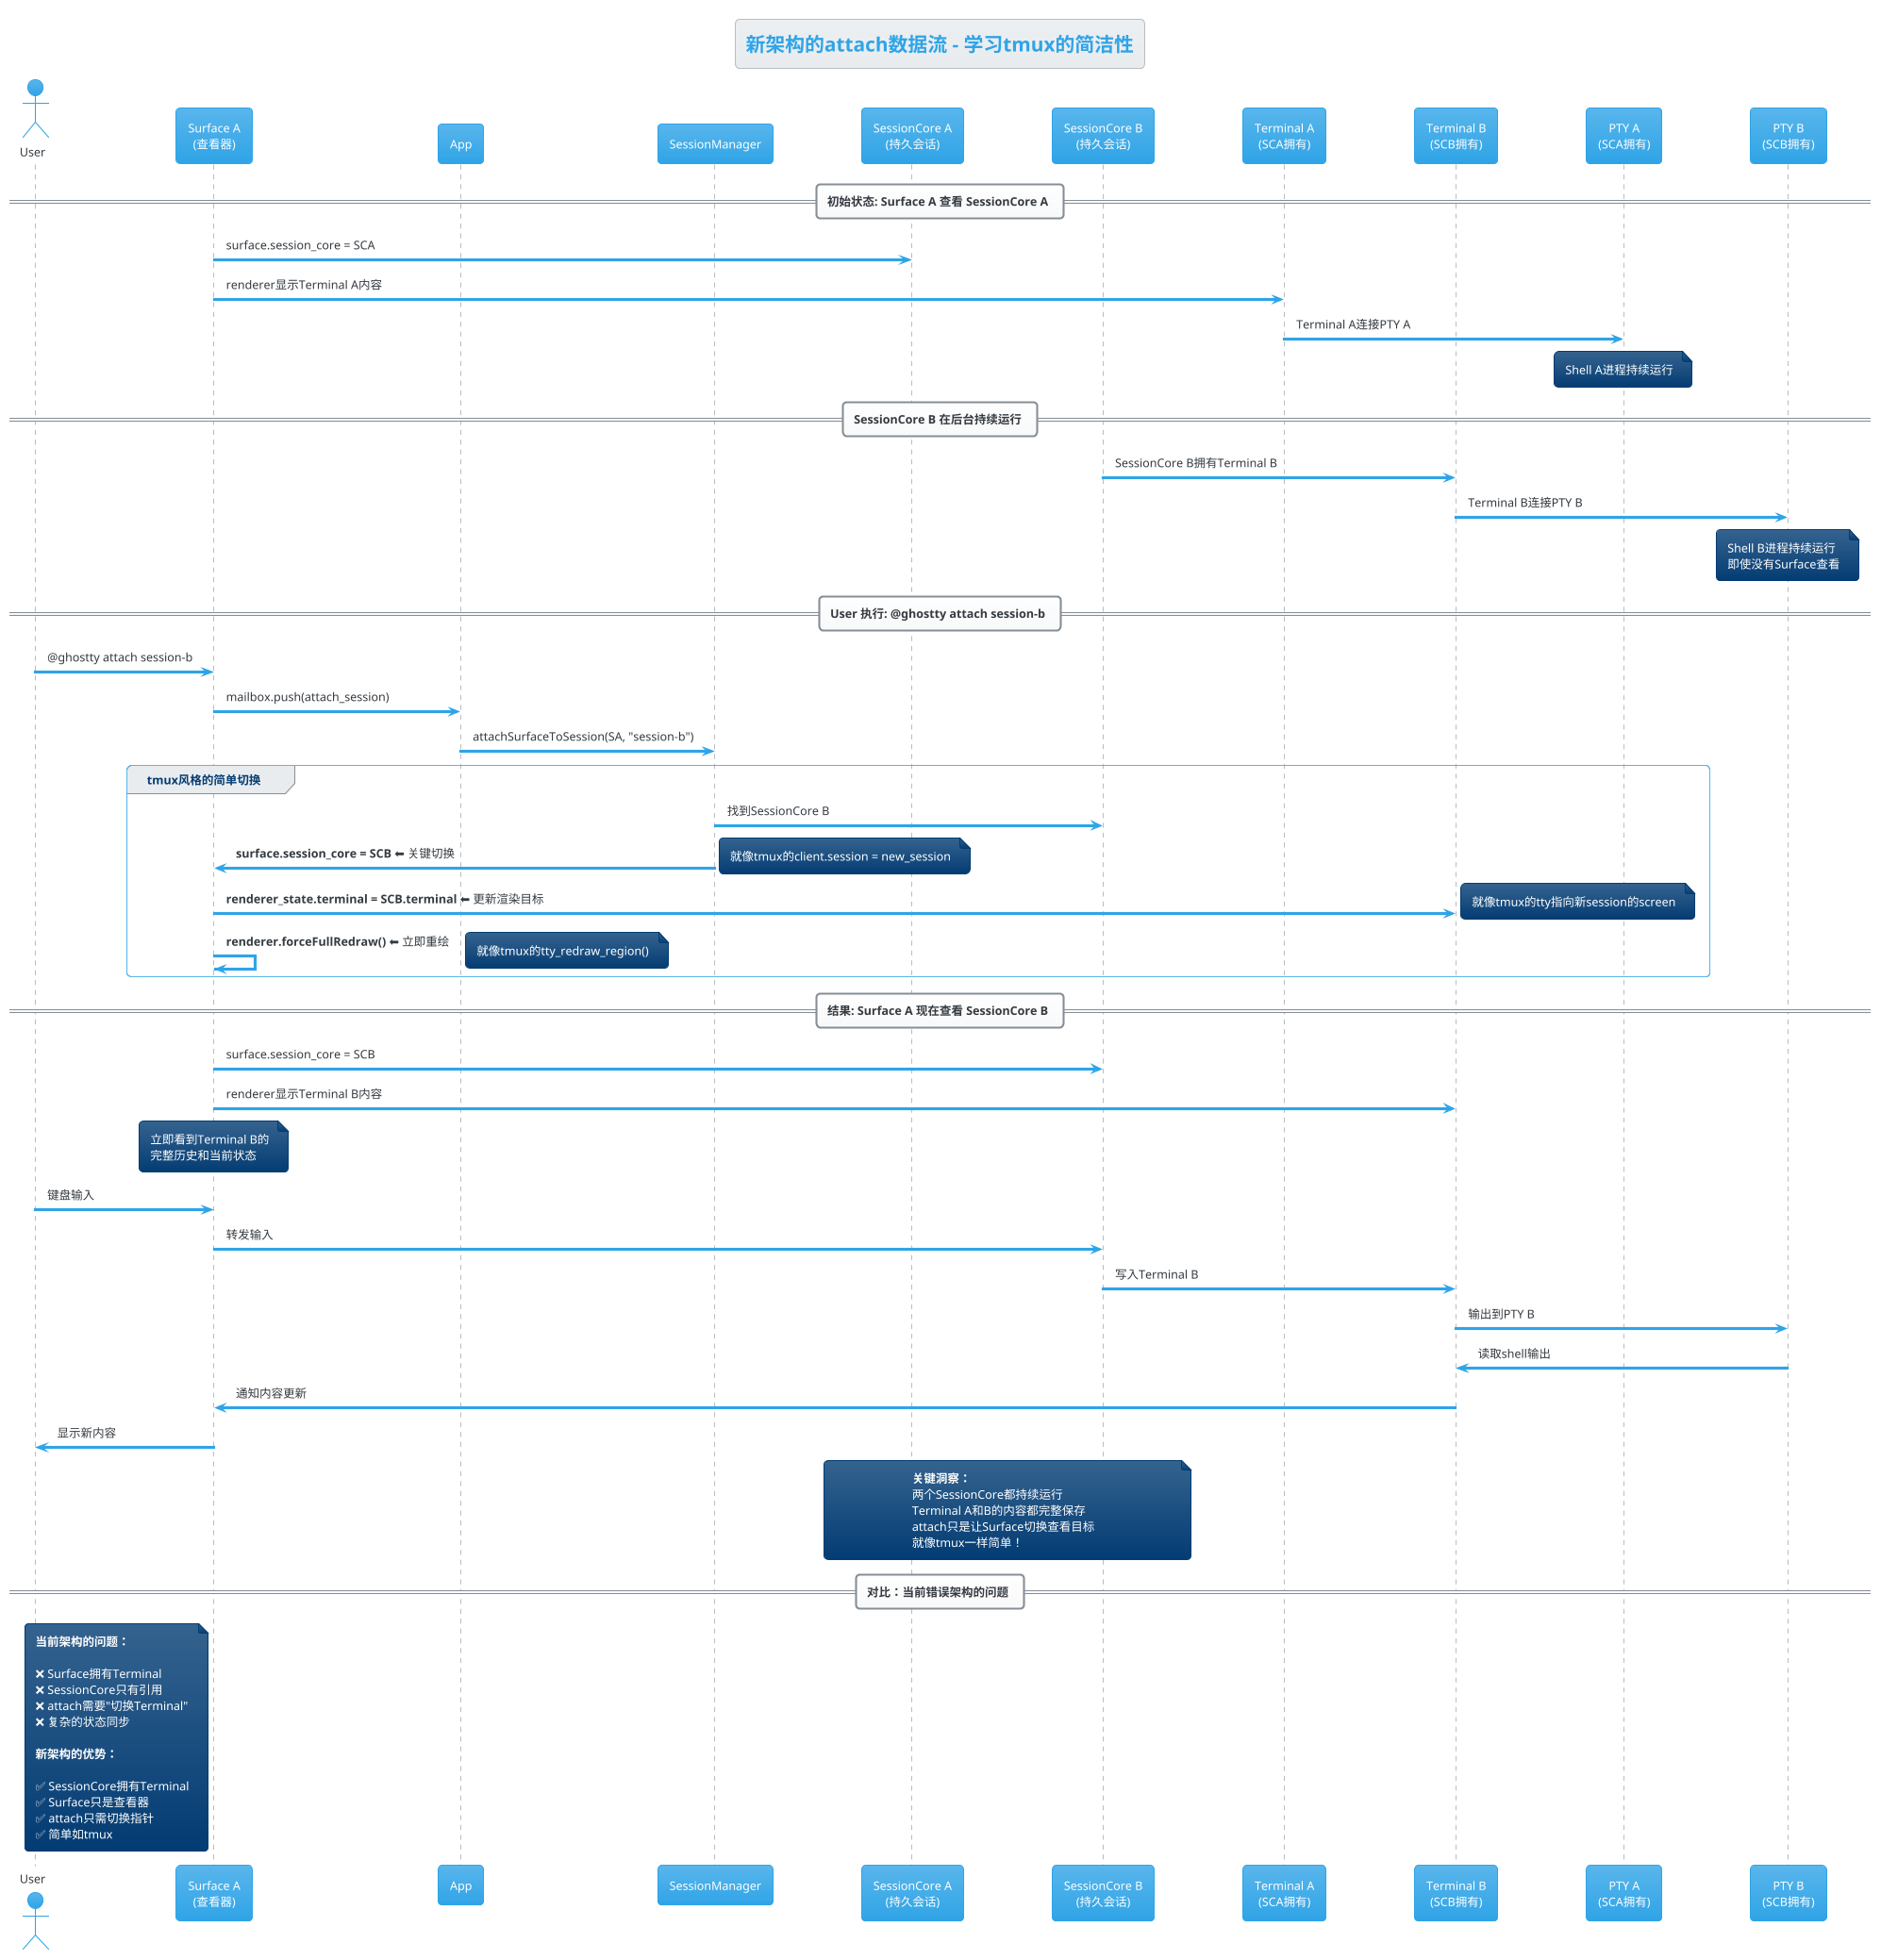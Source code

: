 @startuml new-attach-dataflow
!theme cerulean
title 新架构的attach数据流 - 学习tmux的简洁性

actor User
participant "Surface A\n(查看器)" as SA
participant "App" as App
participant "SessionManager" as SM
participant "SessionCore A\n(持久会话)" as SCA
participant "SessionCore B\n(持久会话)" as SCB
participant "Terminal A\n(SCA拥有)" as TA
participant "Terminal B\n(SCB拥有)" as TB
participant "PTY A\n(SCA拥有)" as PA
participant "PTY B\n(SCB拥有)" as PB

== 初始状态: Surface A 查看 SessionCore A ==

SA -> SCA: surface.session_core = SCA
SA -> TA: renderer显示Terminal A内容
TA -> PA: Terminal A连接PTY A
note over PA: Shell A进程持续运行

== SessionCore B 在后台持续运行 ==

SCB -> TB: SessionCore B拥有Terminal B
TB -> PB: Terminal B连接PTY B  
note over PB: Shell B进程持续运行\n即使没有Surface查看

== User 执行: @ghostty attach session-b ==

User -> SA: @ghostty attach session-b
SA -> App: mailbox.push(attach_session)
App -> SM: attachSurfaceToSession(SA, "session-b")

group tmux风格的简单切换
    SM -> SCB: 找到SessionCore B
    SM -> SA: **surface.session_core = SCB** ⬅️ 关键切换
    note right: 就像tmux的client.session = new_session
    
    SA -> TB: **renderer_state.terminal = SCB.terminal** ⬅️ 更新渲染目标
    note right: 就像tmux的tty指向新session的screen
    
    SA -> SA: **renderer.forceFullRedraw()** ⬅️ 立即重绘
    note right: 就像tmux的tty_redraw_region()
end

== 结果: Surface A 现在查看 SessionCore B ==

SA -> SCB: surface.session_core = SCB
SA -> TB: renderer显示Terminal B内容
note over SA: 立即看到Terminal B的\n完整历史和当前状态

User -> SA: 键盘输入
SA -> SCB: 转发输入
SCB -> TB: 写入Terminal B
TB -> PB: 输出到PTY B
PB -> TB: 读取shell输出
TB -> SA: 通知内容更新
SA -> User: 显示新内容

note over SCA, SCB
  **关键洞察：**
  两个SessionCore都持续运行
  Terminal A和B的内容都完整保存
  attach只是让Surface切换查看目标
  就像tmux一样简单！
end note

== 对比：当前错误架构的问题 ==

note left of SA
  **当前架构的问题：**
  
  ❌ Surface拥有Terminal
  ❌ SessionCore只有引用
  ❌ attach需要"切换Terminal"
  ❌ 复杂的状态同步
  
  **新架构的优势：**
  
  ✅ SessionCore拥有Terminal
  ✅ Surface只是查看器
  ✅ attach只需切换指针
  ✅ 简单如tmux
end note

@enduml
